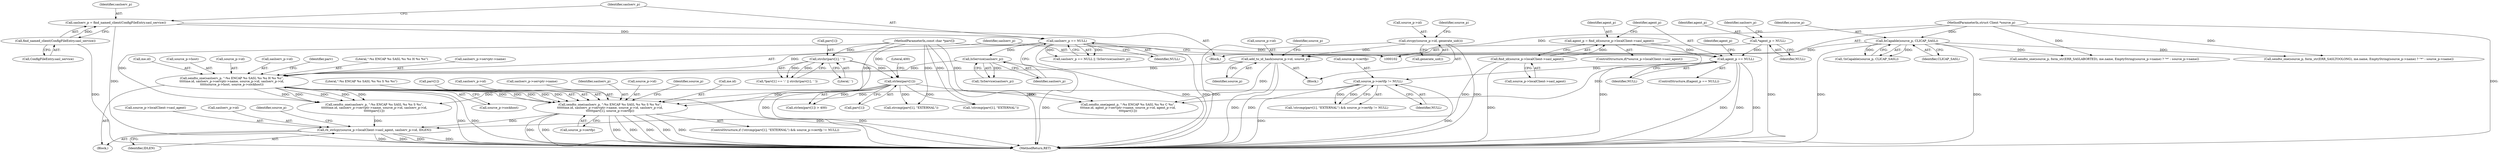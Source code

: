 digraph "0_charybdis_818a3fda944b26d4814132cee14cfda4ea4aa824@API" {
"1000313" [label="(Call,sendto_one(saslserv_p, \":%s ENCAP %s SASL %s %s S %s %s\",\n\t\t\t\t\t\tme.id, saslserv_p->servptr->name, source_p->id, saslserv_p->id,\n\t\t\t\t\t\tparv[1], source_p->certfp))"];
"1000277" [label="(Call,sendto_one(saslserv_p, \":%s ENCAP %s SASL %s %s H %s %s\",\n\t\t\t\t\tme.id, saslserv_p->servptr->name, source_p->id, saslserv_p->id,\n\t\t\t\t\tsource_p->host, source_p->sockhost))"];
"1000167" [label="(Call,saslserv_p == NULL)"];
"1000159" [label="(Call,saslserv_p = find_named_client(ConfigFileEntry.sasl_service))"];
"1000161" [label="(Call,find_named_client(ConfigFileEntry.sasl_service))"];
"1000171" [label="(Call,IsService(saslserv_p))"];
"1000252" [label="(Call,add_to_id_hash(source_p->id, source_p))"];
"1000247" [label="(Call,strcpy(source_p->id, generate_uid()))"];
"1000118" [label="(Call,IsCapable(source_p, CLICAP_SASL))"];
"1000104" [label="(MethodParameterIn,struct Client *source_p)"];
"1000106" [label="(MethodParameterIn,const char *parv[])"];
"1000216" [label="(Call,strlen(parv[1]))"];
"1000146" [label="(Call,strchr(parv[1], ' '))"];
"1000308" [label="(Call,source_p->certfp != NULL)"];
"1000273" [label="(Call,agent_p == NULL)"];
"1000264" [label="(Call,agent_p = find_id(source_p->localClient->sasl_agent))"];
"1000266" [label="(Call,find_id(source_p->localClient->sasl_agent))"];
"1000109" [label="(Call,*agent_p = NULL)"];
"1000357" [label="(Call,rb_strlcpy(source_p->localClient->sasl_agent, saslserv_p->id, IDLEN))"];
"1000147" [label="(Call,parv[1])"];
"1000312" [label="(Identifier,NULL)"];
"1000246" [label="(Block,)"];
"1000248" [label="(Call,source_p->id)"];
"1000257" [label="(ControlStructure,if(*source_p->localClient->sasl_agent))"];
"1000313" [label="(Call,sendto_one(saslserv_p, \":%s ENCAP %s SASL %s %s S %s %s\",\n\t\t\t\t\t\tme.id, saslserv_p->servptr->name, source_p->id, saslserv_p->id,\n\t\t\t\t\t\tparv[1], source_p->certfp))"];
"1000358" [label="(Call,source_p->localClient->sasl_agent)"];
"1000252" [label="(Call,add_to_id_hash(source_p->id, source_p))"];
"1000369" [label="(Identifier,agent_p)"];
"1000215" [label="(Call,strlen(parv[1]) > 400)"];
"1000280" [label="(Call,me.id)"];
"1000309" [label="(Call,source_p->certfp)"];
"1000360" [label="(Identifier,source_p)"];
"1000366" [label="(Identifier,IDLEN)"];
"1000363" [label="(Call,saslserv_p->id)"];
"1000139" [label="(Call,*parv[1] == ':' || strchr(parv[1], ' '))"];
"1000170" [label="(Call,!IsService(saslserv_p))"];
"1000276" [label="(Block,)"];
"1000114" [label="(Identifier,saslserv_p)"];
"1000167" [label="(Call,saslserv_p == NULL)"];
"1000396" [label="(MethodReturn,RET)"];
"1000300" [label="(ControlStructure,if (!strcmp(parv[1], \"EXTERNAL\") && source_p->certfp != NULL))"];
"1000291" [label="(Call,saslserv_p->id)"];
"1000111" [label="(Identifier,NULL)"];
"1000277" [label="(Call,sendto_one(saslserv_p, \":%s ENCAP %s SASL %s %s H %s %s\",\n\t\t\t\t\tme.id, saslserv_p->servptr->name, source_p->id, saslserv_p->id,\n\t\t\t\t\tsource_p->host, source_p->sockhost))"];
"1000305" [label="(Identifier,parv)"];
"1000251" [label="(Call,generate_uid())"];
"1000166" [label="(Call,saslserv_p == NULL || !IsService(saslserv_p))"];
"1000279" [label="(Literal,\":%s ENCAP %s SASL %s %s H %s %s\")"];
"1000150" [label="(Literal,' ')"];
"1000273" [label="(Call,agent_p == NULL)"];
"1000119" [label="(Identifier,source_p)"];
"1000110" [label="(Identifier,agent_p)"];
"1000220" [label="(Literal,400)"];
"1000217" [label="(Call,parv[1])"];
"1000303" [label="(Call,strcmp(parv[1], \"EXTERNAL\"))"];
"1000302" [label="(Call,!strcmp(parv[1], \"EXTERNAL\"))"];
"1000267" [label="(Call,source_p->localClient->sasl_agent)"];
"1000391" [label="(Identifier,source_p)"];
"1000109" [label="(Call,*agent_p = NULL)"];
"1000174" [label="(Call,sendto_one(source_p, form_str(ERR_SASLABORTED), me.name, EmptyString(source_p->name) ? \"*\" : source_p->name))"];
"1000368" [label="(Call,sendto_one(agent_p, \":%s ENCAP %s SASL %s %s C %s\",\n\t\t\t\tme.id, agent_p->servptr->name, source_p->id, agent_p->id,\n\t\t\t\tparv[1]))"];
"1000316" [label="(Call,me.id)"];
"1000297" [label="(Call,source_p->sockhost)"];
"1000222" [label="(Call,sendto_one(source_p, form_str(ERR_SASLTOOLONG), me.name, EmptyString(source_p->name) ? \"*\" : source_p->name))"];
"1000301" [label="(Call,!strcmp(parv[1], \"EXTERNAL\") && source_p->certfp != NULL)"];
"1000160" [label="(Identifier,saslserv_p)"];
"1000315" [label="(Literal,\":%s ENCAP %s SASL %s %s S %s %s\")"];
"1000256" [label="(Identifier,source_p)"];
"1000146" [label="(Call,strchr(parv[1], ' '))"];
"1000357" [label="(Call,rb_strlcpy(source_p->localClient->sasl_agent, saslserv_p->id, IDLEN))"];
"1000254" [label="(Identifier,source_p)"];
"1000117" [label="(Call,!IsCapable(source_p, CLICAP_SASL))"];
"1000333" [label="(Call,source_p->certfp)"];
"1000104" [label="(MethodParameterIn,struct Client *source_p)"];
"1000330" [label="(Call,parv[1])"];
"1000118" [label="(Call,IsCapable(source_p, CLICAP_SASL))"];
"1000275" [label="(Identifier,NULL)"];
"1000169" [label="(Identifier,NULL)"];
"1000120" [label="(Identifier,CLICAP_SASL)"];
"1000283" [label="(Call,saslserv_p->servptr->name)"];
"1000264" [label="(Call,agent_p = find_id(source_p->localClient->sasl_agent))"];
"1000327" [label="(Call,saslserv_p->id)"];
"1000278" [label="(Identifier,saslserv_p)"];
"1000216" [label="(Call,strlen(parv[1]))"];
"1000319" [label="(Call,saslserv_p->servptr->name)"];
"1000314" [label="(Identifier,saslserv_p)"];
"1000161" [label="(Call,find_named_client(ConfigFileEntry.sasl_service))"];
"1000324" [label="(Call,source_p->id)"];
"1000159" [label="(Call,saslserv_p = find_named_client(ConfigFileEntry.sasl_service))"];
"1000162" [label="(Call,ConfigFileEntry.sasl_service)"];
"1000172" [label="(Identifier,saslserv_p)"];
"1000106" [label="(MethodParameterIn,const char *parv[])"];
"1000265" [label="(Identifier,agent_p)"];
"1000294" [label="(Call,source_p->host)"];
"1000274" [label="(Identifier,agent_p)"];
"1000337" [label="(Call,sendto_one(saslserv_p, \":%s ENCAP %s SASL %s %s S %s\",\n\t\t\t\t\t\tme.id, saslserv_p->servptr->name, source_p->id, saslserv_p->id,\n\t\t\t\t\t\tparv[1]))"];
"1000288" [label="(Call,source_p->id)"];
"1000308" [label="(Call,source_p->certfp != NULL)"];
"1000107" [label="(Block,)"];
"1000253" [label="(Call,source_p->id)"];
"1000168" [label="(Identifier,saslserv_p)"];
"1000261" [label="(Identifier,source_p)"];
"1000272" [label="(ControlStructure,if(agent_p == NULL))"];
"1000247" [label="(Call,strcpy(source_p->id, generate_uid()))"];
"1000266" [label="(Call,find_id(source_p->localClient->sasl_agent))"];
"1000171" [label="(Call,IsService(saslserv_p))"];
"1000313" -> "1000300"  [label="AST: "];
"1000313" -> "1000333"  [label="CFG: "];
"1000314" -> "1000313"  [label="AST: "];
"1000315" -> "1000313"  [label="AST: "];
"1000316" -> "1000313"  [label="AST: "];
"1000319" -> "1000313"  [label="AST: "];
"1000324" -> "1000313"  [label="AST: "];
"1000327" -> "1000313"  [label="AST: "];
"1000330" -> "1000313"  [label="AST: "];
"1000333" -> "1000313"  [label="AST: "];
"1000360" -> "1000313"  [label="CFG: "];
"1000313" -> "1000396"  [label="DDG: "];
"1000313" -> "1000396"  [label="DDG: "];
"1000313" -> "1000396"  [label="DDG: "];
"1000313" -> "1000396"  [label="DDG: "];
"1000313" -> "1000396"  [label="DDG: "];
"1000313" -> "1000396"  [label="DDG: "];
"1000313" -> "1000396"  [label="DDG: "];
"1000277" -> "1000313"  [label="DDG: "];
"1000277" -> "1000313"  [label="DDG: "];
"1000277" -> "1000313"  [label="DDG: "];
"1000277" -> "1000313"  [label="DDG: "];
"1000277" -> "1000313"  [label="DDG: "];
"1000106" -> "1000313"  [label="DDG: "];
"1000216" -> "1000313"  [label="DDG: "];
"1000308" -> "1000313"  [label="DDG: "];
"1000313" -> "1000357"  [label="DDG: "];
"1000277" -> "1000276"  [label="AST: "];
"1000277" -> "1000297"  [label="CFG: "];
"1000278" -> "1000277"  [label="AST: "];
"1000279" -> "1000277"  [label="AST: "];
"1000280" -> "1000277"  [label="AST: "];
"1000283" -> "1000277"  [label="AST: "];
"1000288" -> "1000277"  [label="AST: "];
"1000291" -> "1000277"  [label="AST: "];
"1000294" -> "1000277"  [label="AST: "];
"1000297" -> "1000277"  [label="AST: "];
"1000305" -> "1000277"  [label="CFG: "];
"1000277" -> "1000396"  [label="DDG: "];
"1000277" -> "1000396"  [label="DDG: "];
"1000277" -> "1000396"  [label="DDG: "];
"1000167" -> "1000277"  [label="DDG: "];
"1000171" -> "1000277"  [label="DDG: "];
"1000252" -> "1000277"  [label="DDG: "];
"1000277" -> "1000337"  [label="DDG: "];
"1000277" -> "1000337"  [label="DDG: "];
"1000277" -> "1000337"  [label="DDG: "];
"1000277" -> "1000337"  [label="DDG: "];
"1000277" -> "1000337"  [label="DDG: "];
"1000167" -> "1000166"  [label="AST: "];
"1000167" -> "1000169"  [label="CFG: "];
"1000168" -> "1000167"  [label="AST: "];
"1000169" -> "1000167"  [label="AST: "];
"1000172" -> "1000167"  [label="CFG: "];
"1000166" -> "1000167"  [label="CFG: "];
"1000167" -> "1000396"  [label="DDG: "];
"1000167" -> "1000396"  [label="DDG: "];
"1000167" -> "1000166"  [label="DDG: "];
"1000167" -> "1000166"  [label="DDG: "];
"1000159" -> "1000167"  [label="DDG: "];
"1000167" -> "1000171"  [label="DDG: "];
"1000167" -> "1000273"  [label="DDG: "];
"1000159" -> "1000107"  [label="AST: "];
"1000159" -> "1000161"  [label="CFG: "];
"1000160" -> "1000159"  [label="AST: "];
"1000161" -> "1000159"  [label="AST: "];
"1000168" -> "1000159"  [label="CFG: "];
"1000159" -> "1000396"  [label="DDG: "];
"1000161" -> "1000159"  [label="DDG: "];
"1000161" -> "1000162"  [label="CFG: "];
"1000162" -> "1000161"  [label="AST: "];
"1000161" -> "1000396"  [label="DDG: "];
"1000171" -> "1000170"  [label="AST: "];
"1000171" -> "1000172"  [label="CFG: "];
"1000172" -> "1000171"  [label="AST: "];
"1000170" -> "1000171"  [label="CFG: "];
"1000171" -> "1000396"  [label="DDG: "];
"1000171" -> "1000170"  [label="DDG: "];
"1000252" -> "1000246"  [label="AST: "];
"1000252" -> "1000256"  [label="CFG: "];
"1000253" -> "1000252"  [label="AST: "];
"1000256" -> "1000252"  [label="AST: "];
"1000261" -> "1000252"  [label="CFG: "];
"1000252" -> "1000396"  [label="DDG: "];
"1000252" -> "1000396"  [label="DDG: "];
"1000247" -> "1000252"  [label="DDG: "];
"1000118" -> "1000252"  [label="DDG: "];
"1000104" -> "1000252"  [label="DDG: "];
"1000252" -> "1000368"  [label="DDG: "];
"1000247" -> "1000246"  [label="AST: "];
"1000247" -> "1000251"  [label="CFG: "];
"1000248" -> "1000247"  [label="AST: "];
"1000251" -> "1000247"  [label="AST: "];
"1000254" -> "1000247"  [label="CFG: "];
"1000247" -> "1000396"  [label="DDG: "];
"1000247" -> "1000396"  [label="DDG: "];
"1000118" -> "1000117"  [label="AST: "];
"1000118" -> "1000120"  [label="CFG: "];
"1000119" -> "1000118"  [label="AST: "];
"1000120" -> "1000118"  [label="AST: "];
"1000117" -> "1000118"  [label="CFG: "];
"1000118" -> "1000396"  [label="DDG: "];
"1000118" -> "1000396"  [label="DDG: "];
"1000118" -> "1000117"  [label="DDG: "];
"1000118" -> "1000117"  [label="DDG: "];
"1000104" -> "1000118"  [label="DDG: "];
"1000118" -> "1000174"  [label="DDG: "];
"1000118" -> "1000222"  [label="DDG: "];
"1000104" -> "1000102"  [label="AST: "];
"1000104" -> "1000396"  [label="DDG: "];
"1000104" -> "1000174"  [label="DDG: "];
"1000104" -> "1000222"  [label="DDG: "];
"1000106" -> "1000102"  [label="AST: "];
"1000106" -> "1000396"  [label="DDG: "];
"1000106" -> "1000146"  [label="DDG: "];
"1000106" -> "1000216"  [label="DDG: "];
"1000106" -> "1000302"  [label="DDG: "];
"1000106" -> "1000303"  [label="DDG: "];
"1000106" -> "1000337"  [label="DDG: "];
"1000106" -> "1000368"  [label="DDG: "];
"1000216" -> "1000215"  [label="AST: "];
"1000216" -> "1000217"  [label="CFG: "];
"1000217" -> "1000216"  [label="AST: "];
"1000220" -> "1000216"  [label="CFG: "];
"1000216" -> "1000396"  [label="DDG: "];
"1000216" -> "1000215"  [label="DDG: "];
"1000146" -> "1000216"  [label="DDG: "];
"1000216" -> "1000302"  [label="DDG: "];
"1000216" -> "1000303"  [label="DDG: "];
"1000216" -> "1000337"  [label="DDG: "];
"1000216" -> "1000368"  [label="DDG: "];
"1000146" -> "1000139"  [label="AST: "];
"1000146" -> "1000150"  [label="CFG: "];
"1000147" -> "1000146"  [label="AST: "];
"1000150" -> "1000146"  [label="AST: "];
"1000139" -> "1000146"  [label="CFG: "];
"1000146" -> "1000396"  [label="DDG: "];
"1000146" -> "1000139"  [label="DDG: "];
"1000146" -> "1000139"  [label="DDG: "];
"1000308" -> "1000301"  [label="AST: "];
"1000308" -> "1000312"  [label="CFG: "];
"1000309" -> "1000308"  [label="AST: "];
"1000312" -> "1000308"  [label="AST: "];
"1000301" -> "1000308"  [label="CFG: "];
"1000308" -> "1000396"  [label="DDG: "];
"1000308" -> "1000396"  [label="DDG: "];
"1000308" -> "1000301"  [label="DDG: "];
"1000308" -> "1000301"  [label="DDG: "];
"1000273" -> "1000308"  [label="DDG: "];
"1000273" -> "1000272"  [label="AST: "];
"1000273" -> "1000275"  [label="CFG: "];
"1000274" -> "1000273"  [label="AST: "];
"1000275" -> "1000273"  [label="AST: "];
"1000278" -> "1000273"  [label="CFG: "];
"1000369" -> "1000273"  [label="CFG: "];
"1000273" -> "1000396"  [label="DDG: "];
"1000273" -> "1000396"  [label="DDG: "];
"1000273" -> "1000396"  [label="DDG: "];
"1000264" -> "1000273"  [label="DDG: "];
"1000109" -> "1000273"  [label="DDG: "];
"1000273" -> "1000368"  [label="DDG: "];
"1000264" -> "1000257"  [label="AST: "];
"1000264" -> "1000266"  [label="CFG: "];
"1000265" -> "1000264"  [label="AST: "];
"1000266" -> "1000264"  [label="AST: "];
"1000274" -> "1000264"  [label="CFG: "];
"1000264" -> "1000396"  [label="DDG: "];
"1000266" -> "1000264"  [label="DDG: "];
"1000266" -> "1000267"  [label="CFG: "];
"1000267" -> "1000266"  [label="AST: "];
"1000266" -> "1000396"  [label="DDG: "];
"1000266" -> "1000357"  [label="DDG: "];
"1000109" -> "1000107"  [label="AST: "];
"1000109" -> "1000111"  [label="CFG: "];
"1000110" -> "1000109"  [label="AST: "];
"1000111" -> "1000109"  [label="AST: "];
"1000114" -> "1000109"  [label="CFG: "];
"1000109" -> "1000396"  [label="DDG: "];
"1000357" -> "1000276"  [label="AST: "];
"1000357" -> "1000366"  [label="CFG: "];
"1000358" -> "1000357"  [label="AST: "];
"1000363" -> "1000357"  [label="AST: "];
"1000366" -> "1000357"  [label="AST: "];
"1000391" -> "1000357"  [label="CFG: "];
"1000357" -> "1000396"  [label="DDG: "];
"1000357" -> "1000396"  [label="DDG: "];
"1000357" -> "1000396"  [label="DDG: "];
"1000357" -> "1000396"  [label="DDG: "];
"1000337" -> "1000357"  [label="DDG: "];
}
